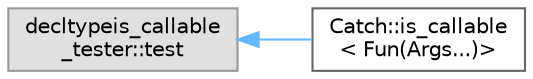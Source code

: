 digraph "Graphical Class Hierarchy"
{
 // LATEX_PDF_SIZE
  bgcolor="transparent";
  edge [fontname=Helvetica,fontsize=10,labelfontname=Helvetica,labelfontsize=10];
  node [fontname=Helvetica,fontsize=10,shape=box,height=0.2,width=0.4];
  rankdir="LR";
  Node0 [label="decltypeis_callable\l_tester::test",height=0.2,width=0.4,color="grey60", fillcolor="#E0E0E0", style="filled",tooltip=" "];
  Node0 -> Node1 [dir="back",color="steelblue1",style="solid"];
  Node1 [label="Catch::is_callable\l\< Fun(Args...)\>",height=0.2,width=0.4,color="grey40", fillcolor="white", style="filled",URL="$struct_catch_1_1is__callable_3_01_fun_07_args_8_8_8_08_4.html",tooltip=" "];
}
